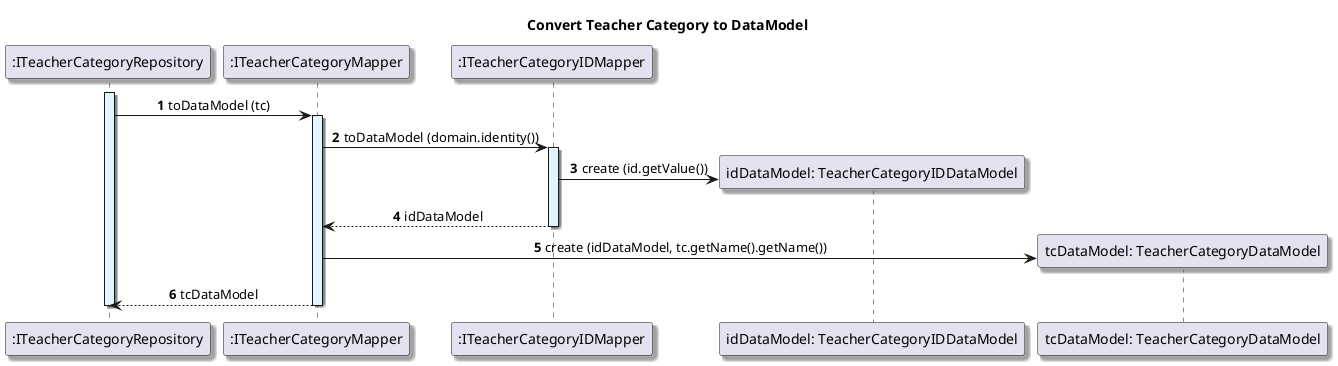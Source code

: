 @startuml

title Convert Teacher Category to DataModel

autonumber
skinparam {
  ActivityPadding 2
  ActivityMargin 2
  BoxPadding 2
}
skinparam defaultTextAlignment center
skinparam shadowing true

participant ":ITeacherCategoryRepository" as ITeacherCategoryRepository
activate ITeacherCategoryRepository #E1F5FE
participant ":ITeacherCategoryMapper" as tcMapper
ITeacherCategoryRepository -> tcMapper: toDataModel (tc)
activate tcMapper #E1F5FE

participant ":ITeacherCategoryIDMapper" as tcIDMapper
tcMapper -> tcIDMapper: toDataModel (domain.identity())

activate tcIDMapper #E1F5FE
create "idDataModel: TeacherCategoryIDDataModel"
tcIDMapper -> "idDataModel: TeacherCategoryIDDataModel": create (id.getValue())

tcIDMapper --> tcMapper: idDataModel
deactivate tcIDMapper

create "tcDataModel: TeacherCategoryDataModel"
tcMapper -> "tcDataModel: TeacherCategoryDataModel": create (idDataModel, tc.getName().getName())

tcMapper --> ITeacherCategoryRepository: tcDataModel
deactivate tcMapper
deactivate ITeacherCategoryRepository

@enduml